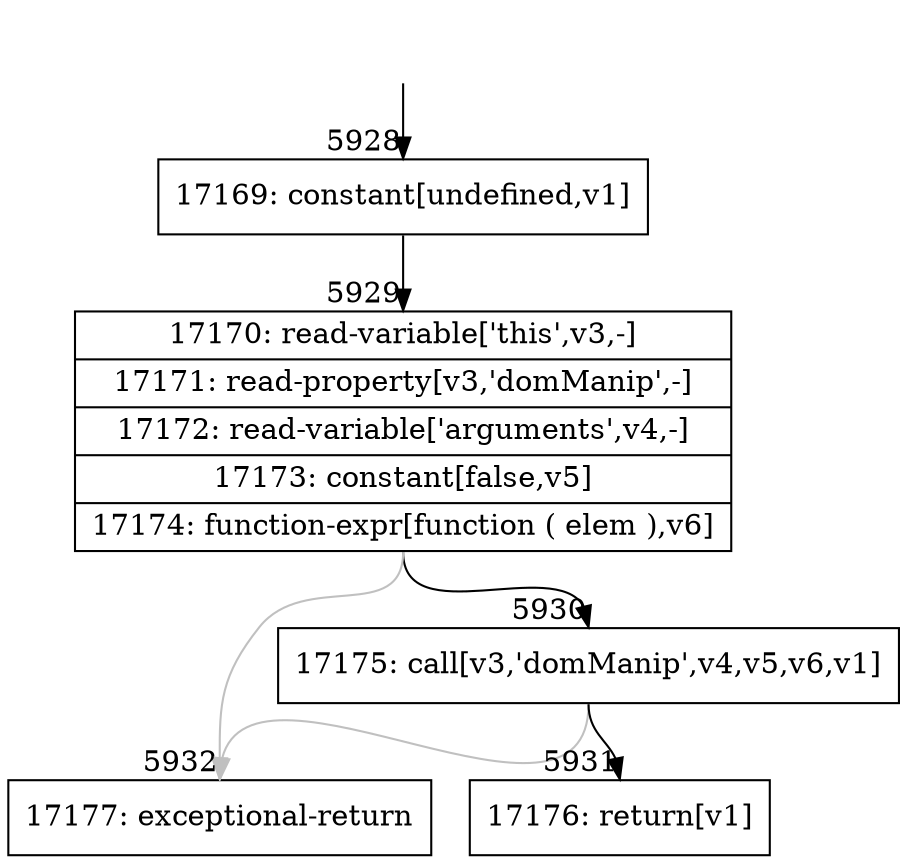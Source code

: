 digraph {
rankdir="TD"
BB_entry390[shape=none,label=""];
BB_entry390 -> BB5928 [tailport=s, headport=n, headlabel="    5928"]
BB5928 [shape=record label="{17169: constant[undefined,v1]}" ] 
BB5928 -> BB5929 [tailport=s, headport=n, headlabel="      5929"]
BB5929 [shape=record label="{17170: read-variable['this',v3,-]|17171: read-property[v3,'domManip',-]|17172: read-variable['arguments',v4,-]|17173: constant[false,v5]|17174: function-expr[function ( elem ),v6]}" ] 
BB5929 -> BB5930 [tailport=s, headport=n, headlabel="      5930"]
BB5929 -> BB5932 [tailport=s, headport=n, color=gray, headlabel="      5932"]
BB5930 [shape=record label="{17175: call[v3,'domManip',v4,v5,v6,v1]}" ] 
BB5930 -> BB5931 [tailport=s, headport=n, headlabel="      5931"]
BB5930 -> BB5932 [tailport=s, headport=n, color=gray]
BB5931 [shape=record label="{17176: return[v1]}" ] 
BB5932 [shape=record label="{17177: exceptional-return}" ] 
}
